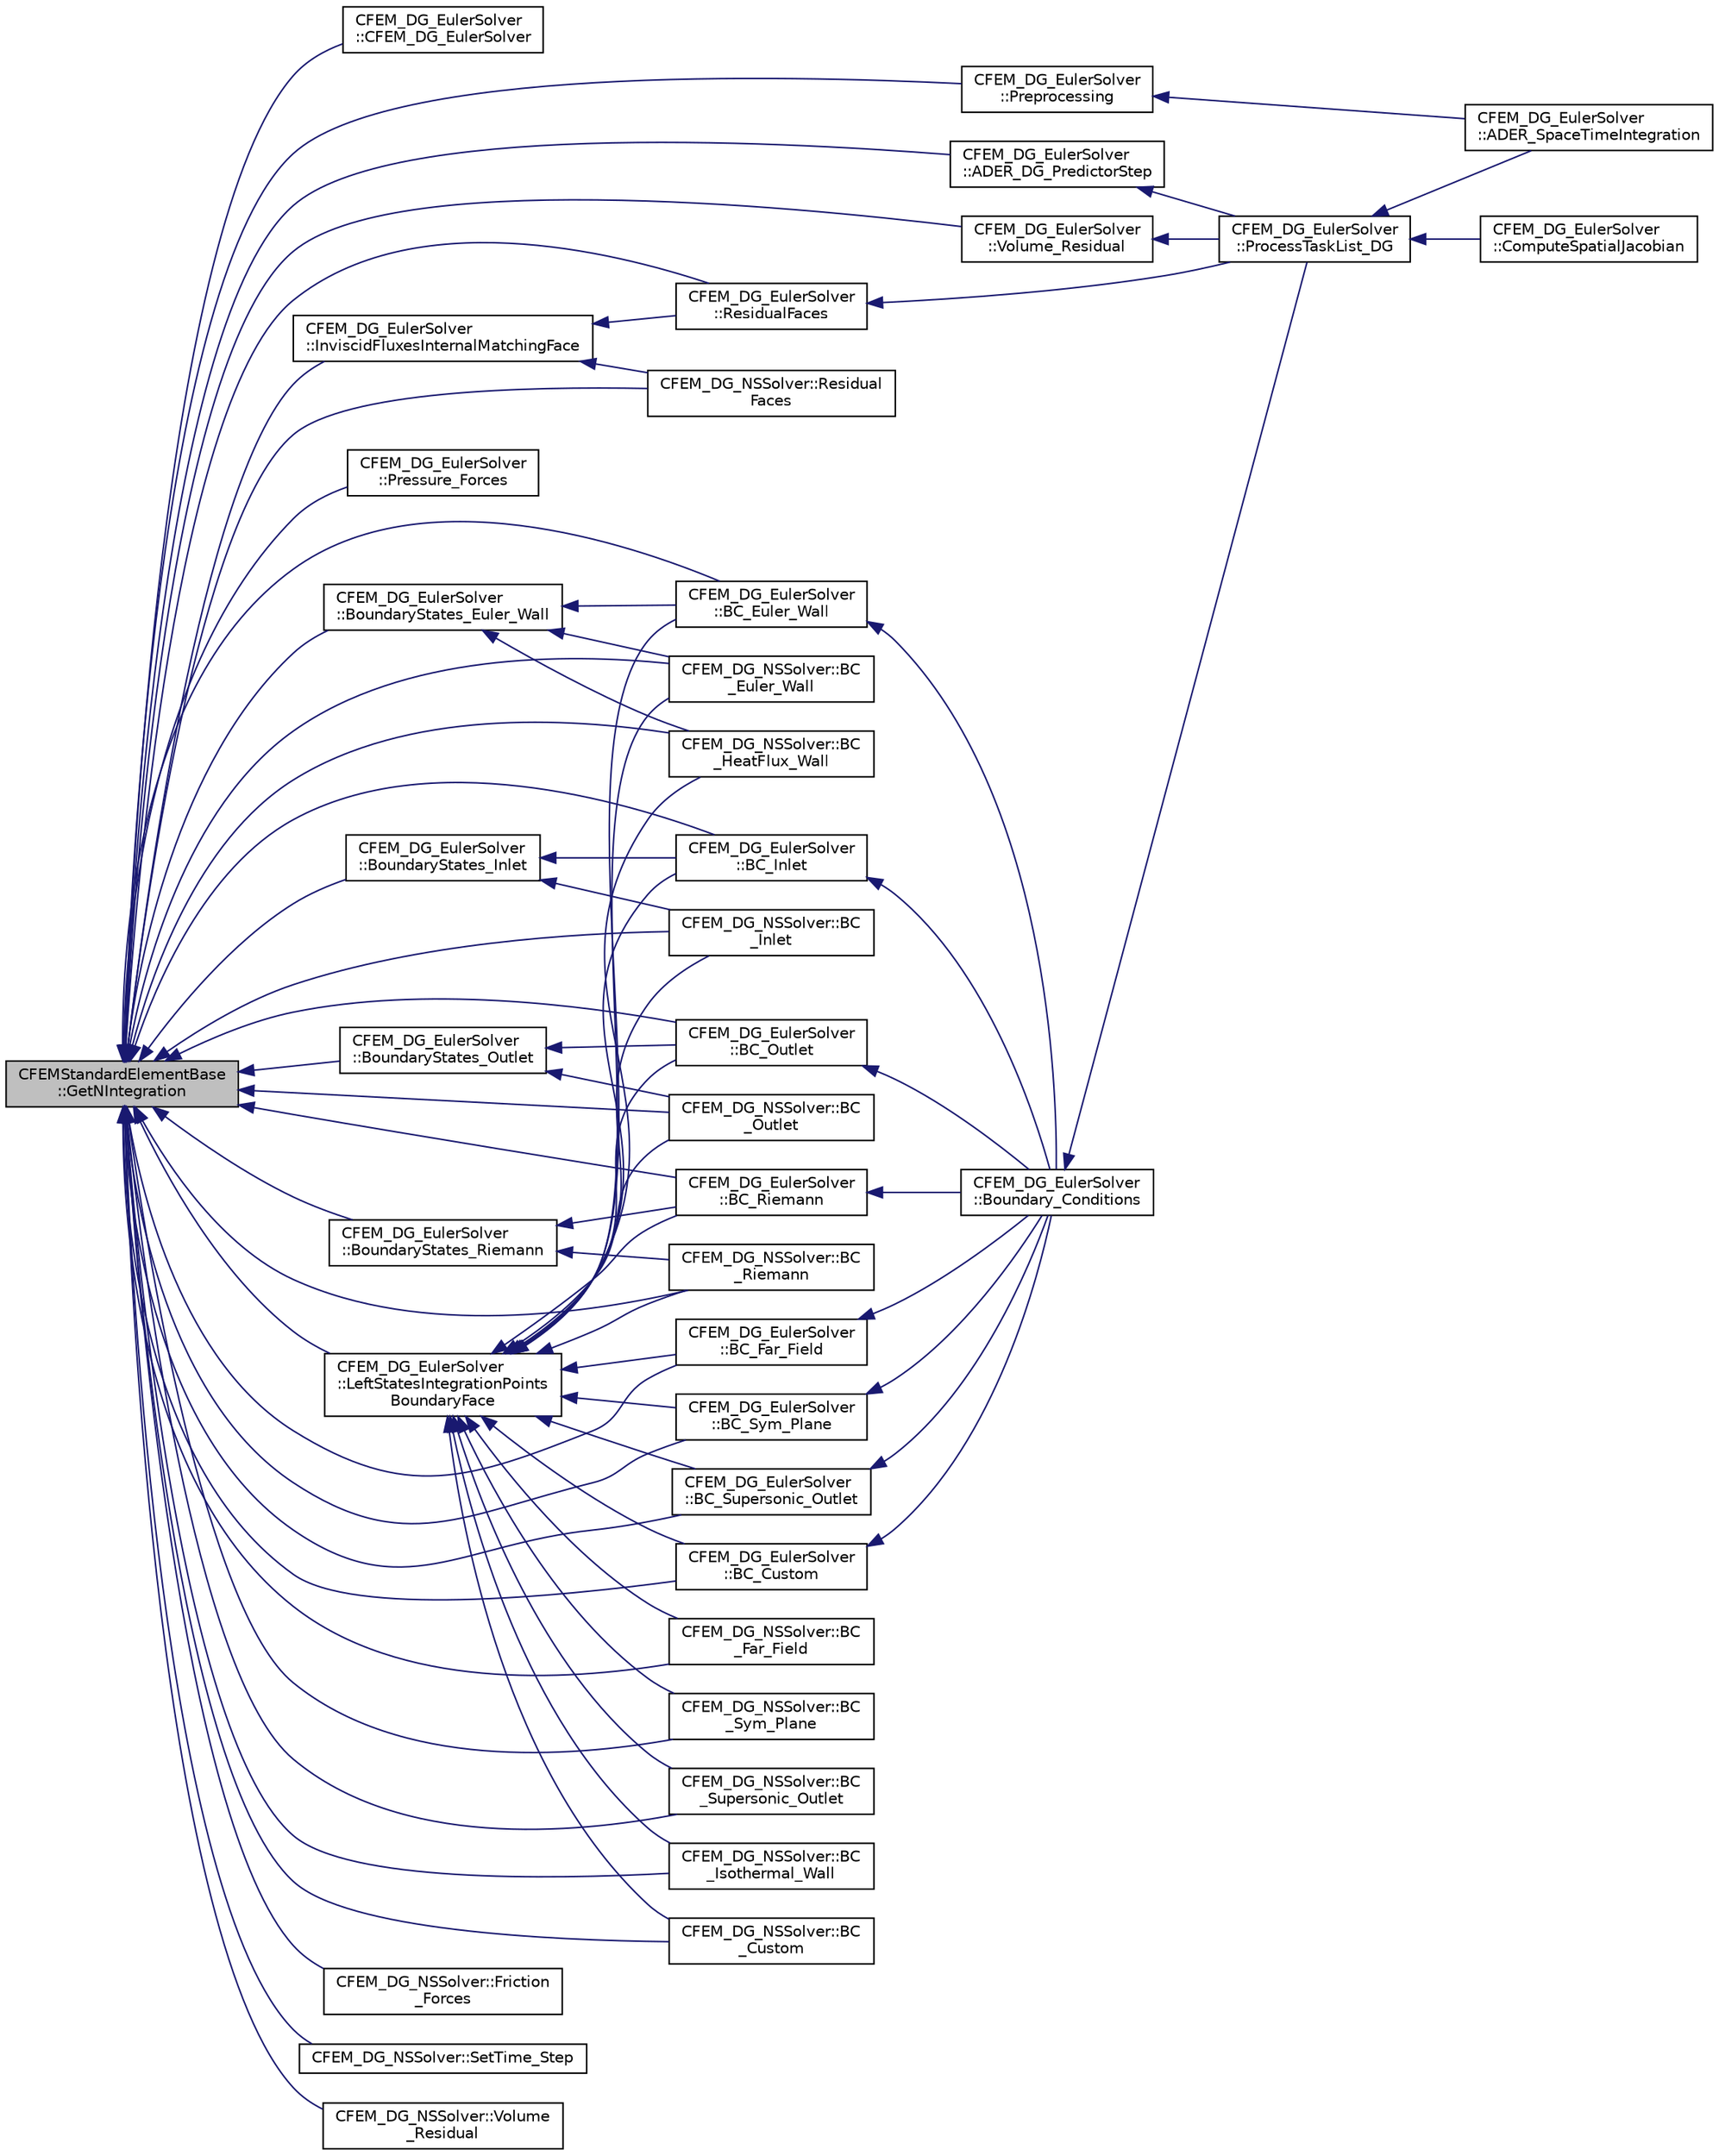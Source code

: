 digraph "CFEMStandardElementBase::GetNIntegration"
{
  edge [fontname="Helvetica",fontsize="10",labelfontname="Helvetica",labelfontsize="10"];
  node [fontname="Helvetica",fontsize="10",shape=record];
  rankdir="LR";
  Node62 [label="CFEMStandardElementBase\l::GetNIntegration",height=0.2,width=0.4,color="black", fillcolor="grey75", style="filled", fontcolor="black"];
  Node62 -> Node63 [dir="back",color="midnightblue",fontsize="10",style="solid",fontname="Helvetica"];
  Node63 [label="CFEM_DG_EulerSolver\l::CFEM_DG_EulerSolver",height=0.2,width=0.4,color="black", fillcolor="white", style="filled",URL="$class_c_f_e_m___d_g___euler_solver.html#a677fa998b78bd489a3f8bee0d56623dd"];
  Node62 -> Node64 [dir="back",color="midnightblue",fontsize="10",style="solid",fontname="Helvetica"];
  Node64 [label="CFEM_DG_EulerSolver\l::Preprocessing",height=0.2,width=0.4,color="black", fillcolor="white", style="filled",URL="$class_c_f_e_m___d_g___euler_solver.html#aeb9ecebe3a3192fa6a00b0dcdf88d469",tooltip="Compute primitive variables and their gradients. "];
  Node64 -> Node65 [dir="back",color="midnightblue",fontsize="10",style="solid",fontname="Helvetica"];
  Node65 [label="CFEM_DG_EulerSolver\l::ADER_SpaceTimeIntegration",height=0.2,width=0.4,color="black", fillcolor="white", style="filled",URL="$class_c_f_e_m___d_g___euler_solver.html#a7f0da04d44069701db2228210b91c59e",tooltip="Function, to carry out the space time integration for ADER with time accurate local time stepping..."];
  Node62 -> Node66 [dir="back",color="midnightblue",fontsize="10",style="solid",fontname="Helvetica"];
  Node66 [label="CFEM_DG_EulerSolver\l::ADER_DG_PredictorStep",height=0.2,width=0.4,color="black", fillcolor="white", style="filled",URL="$class_c_f_e_m___d_g___euler_solver.html#a53f3bd445632823baa18657a29553842",tooltip="Function, carries out the predictor step of the ADER-DG time integration. "];
  Node66 -> Node67 [dir="back",color="midnightblue",fontsize="10",style="solid",fontname="Helvetica"];
  Node67 [label="CFEM_DG_EulerSolver\l::ProcessTaskList_DG",height=0.2,width=0.4,color="black", fillcolor="white", style="filled",URL="$class_c_f_e_m___d_g___euler_solver.html#a651cad1a94f2024c75a1a8be347e3375",tooltip="Function, which processes the list of tasks to be executed by the DG solver. "];
  Node67 -> Node68 [dir="back",color="midnightblue",fontsize="10",style="solid",fontname="Helvetica"];
  Node68 [label="CFEM_DG_EulerSolver\l::ComputeSpatialJacobian",height=0.2,width=0.4,color="black", fillcolor="white", style="filled",URL="$class_c_f_e_m___d_g___euler_solver.html#ac59d8dae95e3c3cc3ab3feaeb9be4b22",tooltip="Function, which controls the computation of the spatial Jacobian. "];
  Node67 -> Node65 [dir="back",color="midnightblue",fontsize="10",style="solid",fontname="Helvetica"];
  Node62 -> Node69 [dir="back",color="midnightblue",fontsize="10",style="solid",fontname="Helvetica"];
  Node69 [label="CFEM_DG_EulerSolver\l::Volume_Residual",height=0.2,width=0.4,color="black", fillcolor="white", style="filled",URL="$class_c_f_e_m___d_g___euler_solver.html#ae6c2fff0649a4d8fd723ee9776778003",tooltip="Compute the volume contributions to the spatial residual. It is a virtual function, because this function is overruled for Navier-Stokes. "];
  Node69 -> Node67 [dir="back",color="midnightblue",fontsize="10",style="solid",fontname="Helvetica"];
  Node62 -> Node70 [dir="back",color="midnightblue",fontsize="10",style="solid",fontname="Helvetica"];
  Node70 [label="CFEM_DG_EulerSolver\l::ResidualFaces",height=0.2,width=0.4,color="black", fillcolor="white", style="filled",URL="$class_c_f_e_m___d_g___euler_solver.html#a8875e58364f55e735fc3732f545d5f29",tooltip="Compute the spatial residual for the given range of faces. It is a virtual function, because this function is overruled for Navier-Stokes. "];
  Node70 -> Node67 [dir="back",color="midnightblue",fontsize="10",style="solid",fontname="Helvetica"];
  Node62 -> Node71 [dir="back",color="midnightblue",fontsize="10",style="solid",fontname="Helvetica"];
  Node71 [label="CFEM_DG_EulerSolver\l::InviscidFluxesInternalMatchingFace",height=0.2,width=0.4,color="black", fillcolor="white", style="filled",URL="$class_c_f_e_m___d_g___euler_solver.html#ab7546cb31b73191bbac2b338c88cfbc4",tooltip="Function, which computes the inviscid fluxes in the face integration points of a chunk of matching in..."];
  Node71 -> Node70 [dir="back",color="midnightblue",fontsize="10",style="solid",fontname="Helvetica"];
  Node71 -> Node72 [dir="back",color="midnightblue",fontsize="10",style="solid",fontname="Helvetica"];
  Node72 [label="CFEM_DG_NSSolver::Residual\lFaces",height=0.2,width=0.4,color="black", fillcolor="white", style="filled",URL="$class_c_f_e_m___d_g___n_s_solver.html#a5afc06c0edede6e3917a6b24158930ba",tooltip="Compute the spatial residual for the given range of faces. "];
  Node62 -> Node73 [dir="back",color="midnightblue",fontsize="10",style="solid",fontname="Helvetica"];
  Node73 [label="CFEM_DG_EulerSolver\l::Pressure_Forces",height=0.2,width=0.4,color="black", fillcolor="white", style="filled",URL="$class_c_f_e_m___d_g___euler_solver.html#a5b3e068f83cbf3aeb8e6a4e02b4bf27b",tooltip="Compute the pressure forces and all the adimensional coefficients. "];
  Node62 -> Node74 [dir="back",color="midnightblue",fontsize="10",style="solid",fontname="Helvetica"];
  Node74 [label="CFEM_DG_EulerSolver\l::BoundaryStates_Euler_Wall",height=0.2,width=0.4,color="black", fillcolor="white", style="filled",URL="$class_c_f_e_m___d_g___euler_solver.html#a5d32e85923daf35ff0126d5f716ff9ec",tooltip="Function, which computes the boundary states in the integration points of the boundary face by applyi..."];
  Node74 -> Node75 [dir="back",color="midnightblue",fontsize="10",style="solid",fontname="Helvetica"];
  Node75 [label="CFEM_DG_EulerSolver\l::BC_Euler_Wall",height=0.2,width=0.4,color="black", fillcolor="white", style="filled",URL="$class_c_f_e_m___d_g___euler_solver.html#a8f81a6011b17cbb65c8be69d517e8faf",tooltip="Impose via the residual the Euler wall boundary condition. It is a virtual function, because for Navier-Stokes it is overwritten. "];
  Node75 -> Node76 [dir="back",color="midnightblue",fontsize="10",style="solid",fontname="Helvetica"];
  Node76 [label="CFEM_DG_EulerSolver\l::Boundary_Conditions",height=0.2,width=0.4,color="black", fillcolor="white", style="filled",URL="$class_c_f_e_m___d_g___euler_solver.html#ae37f8eba6d7793bc4edb5de6e26f992d",tooltip="Function, which computes the spatial residual for the DG discretization. "];
  Node76 -> Node67 [dir="back",color="midnightblue",fontsize="10",style="solid",fontname="Helvetica"];
  Node74 -> Node77 [dir="back",color="midnightblue",fontsize="10",style="solid",fontname="Helvetica"];
  Node77 [label="CFEM_DG_NSSolver::BC\l_Euler_Wall",height=0.2,width=0.4,color="black", fillcolor="white", style="filled",URL="$class_c_f_e_m___d_g___n_s_solver.html#a93ed201e11f8456abfc0a57841b781a7",tooltip="Impose via the residual the Euler wall boundary condition. "];
  Node74 -> Node78 [dir="back",color="midnightblue",fontsize="10",style="solid",fontname="Helvetica"];
  Node78 [label="CFEM_DG_NSSolver::BC\l_HeatFlux_Wall",height=0.2,width=0.4,color="black", fillcolor="white", style="filled",URL="$class_c_f_e_m___d_g___n_s_solver.html#a7cc49cd695dcd974a1d791de72502323",tooltip="Impose a constant heat-flux condition at the wall. "];
  Node62 -> Node79 [dir="back",color="midnightblue",fontsize="10",style="solid",fontname="Helvetica"];
  Node79 [label="CFEM_DG_EulerSolver\l::BoundaryStates_Inlet",height=0.2,width=0.4,color="black", fillcolor="white", style="filled",URL="$class_c_f_e_m___d_g___euler_solver.html#af993f01423bbb8e24b8c2bb565bf55eb",tooltip="Function, which computes the boundary states in the integration points of the boundary face by applyi..."];
  Node79 -> Node80 [dir="back",color="midnightblue",fontsize="10",style="solid",fontname="Helvetica"];
  Node80 [label="CFEM_DG_EulerSolver\l::BC_Inlet",height=0.2,width=0.4,color="black", fillcolor="white", style="filled",URL="$class_c_f_e_m___d_g___euler_solver.html#ade8441a575543603f4e4218fb52e33a2",tooltip="Impose the subsonic inlet boundary condition. It is a virtual function, because for Navier-Stokes it ..."];
  Node80 -> Node76 [dir="back",color="midnightblue",fontsize="10",style="solid",fontname="Helvetica"];
  Node79 -> Node81 [dir="back",color="midnightblue",fontsize="10",style="solid",fontname="Helvetica"];
  Node81 [label="CFEM_DG_NSSolver::BC\l_Inlet",height=0.2,width=0.4,color="black", fillcolor="white", style="filled",URL="$class_c_f_e_m___d_g___n_s_solver.html#a2865905d6ed26dcd2d2d850db9366d05",tooltip="Impose the subsonic inlet boundary condition. "];
  Node62 -> Node82 [dir="back",color="midnightblue",fontsize="10",style="solid",fontname="Helvetica"];
  Node82 [label="CFEM_DG_EulerSolver\l::BoundaryStates_Outlet",height=0.2,width=0.4,color="black", fillcolor="white", style="filled",URL="$class_c_f_e_m___d_g___euler_solver.html#a3233306f97b6173c5c109cae04a4c9be",tooltip="Function, which computes the boundary states in the integration points of the boundary face by applyi..."];
  Node82 -> Node83 [dir="back",color="midnightblue",fontsize="10",style="solid",fontname="Helvetica"];
  Node83 [label="CFEM_DG_EulerSolver\l::BC_Outlet",height=0.2,width=0.4,color="black", fillcolor="white", style="filled",URL="$class_c_f_e_m___d_g___euler_solver.html#a869796e928f7618ea7f47d9ebc80cf76",tooltip="Impose the outlet boundary condition.It is a virtual function, because for Navier-Stokes it is overwr..."];
  Node83 -> Node76 [dir="back",color="midnightblue",fontsize="10",style="solid",fontname="Helvetica"];
  Node82 -> Node84 [dir="back",color="midnightblue",fontsize="10",style="solid",fontname="Helvetica"];
  Node84 [label="CFEM_DG_NSSolver::BC\l_Outlet",height=0.2,width=0.4,color="black", fillcolor="white", style="filled",URL="$class_c_f_e_m___d_g___n_s_solver.html#ae6136de48e182fc62658c9250e01c674",tooltip="Impose the outlet boundary condition. "];
  Node62 -> Node85 [dir="back",color="midnightblue",fontsize="10",style="solid",fontname="Helvetica"];
  Node85 [label="CFEM_DG_EulerSolver\l::BoundaryStates_Riemann",height=0.2,width=0.4,color="black", fillcolor="white", style="filled",URL="$class_c_f_e_m___d_g___euler_solver.html#a5bfdc0bca1daa8e5d716d4fc3c7f5867",tooltip="Function, which computes the boundary states in the integration points of the boundary face by applyi..."];
  Node85 -> Node86 [dir="back",color="midnightblue",fontsize="10",style="solid",fontname="Helvetica"];
  Node86 [label="CFEM_DG_EulerSolver\l::BC_Riemann",height=0.2,width=0.4,color="black", fillcolor="white", style="filled",URL="$class_c_f_e_m___d_g___euler_solver.html#aaff04081aba8d9e24f0e615161e8020f",tooltip="Impose the boundary condition using characteristic reconstruction. It is a virtual function..."];
  Node86 -> Node76 [dir="back",color="midnightblue",fontsize="10",style="solid",fontname="Helvetica"];
  Node85 -> Node87 [dir="back",color="midnightblue",fontsize="10",style="solid",fontname="Helvetica"];
  Node87 [label="CFEM_DG_NSSolver::BC\l_Riemann",height=0.2,width=0.4,color="black", fillcolor="white", style="filled",URL="$class_c_f_e_m___d_g___n_s_solver.html#afa0326d05f194eaacbb86e6231b27dd4",tooltip="Impose the boundary condition using characteristic reconstruction. "];
  Node62 -> Node75 [dir="back",color="midnightblue",fontsize="10",style="solid",fontname="Helvetica"];
  Node62 -> Node88 [dir="back",color="midnightblue",fontsize="10",style="solid",fontname="Helvetica"];
  Node88 [label="CFEM_DG_EulerSolver\l::BC_Far_Field",height=0.2,width=0.4,color="black", fillcolor="white", style="filled",URL="$class_c_f_e_m___d_g___euler_solver.html#a48b8a50d3e9deee07bd02a30249f6f6d",tooltip="Impose the far-field boundary condition. It is a virtual function, because for Navier-Stokes it is ov..."];
  Node88 -> Node76 [dir="back",color="midnightblue",fontsize="10",style="solid",fontname="Helvetica"];
  Node62 -> Node89 [dir="back",color="midnightblue",fontsize="10",style="solid",fontname="Helvetica"];
  Node89 [label="CFEM_DG_EulerSolver\l::BC_Sym_Plane",height=0.2,width=0.4,color="black", fillcolor="white", style="filled",URL="$class_c_f_e_m___d_g___euler_solver.html#a002d30c9052117b77a33d1f290b1195b",tooltip="Impose the symmetry boundary condition. It is a virtual function, because for Navier-Stokes it is ove..."];
  Node89 -> Node76 [dir="back",color="midnightblue",fontsize="10",style="solid",fontname="Helvetica"];
  Node62 -> Node90 [dir="back",color="midnightblue",fontsize="10",style="solid",fontname="Helvetica"];
  Node90 [label="CFEM_DG_EulerSolver\l::BC_Supersonic_Outlet",height=0.2,width=0.4,color="black", fillcolor="white", style="filled",URL="$class_c_f_e_m___d_g___euler_solver.html#a99232a4f053e949762b0919a6c288c73",tooltip="Impose the supersonic outlet boundary condition. It is a virtual function, because for Navier-Stokes ..."];
  Node90 -> Node76 [dir="back",color="midnightblue",fontsize="10",style="solid",fontname="Helvetica"];
  Node62 -> Node80 [dir="back",color="midnightblue",fontsize="10",style="solid",fontname="Helvetica"];
  Node62 -> Node83 [dir="back",color="midnightblue",fontsize="10",style="solid",fontname="Helvetica"];
  Node62 -> Node86 [dir="back",color="midnightblue",fontsize="10",style="solid",fontname="Helvetica"];
  Node62 -> Node91 [dir="back",color="midnightblue",fontsize="10",style="solid",fontname="Helvetica"];
  Node91 [label="CFEM_DG_EulerSolver\l::BC_Custom",height=0.2,width=0.4,color="black", fillcolor="white", style="filled",URL="$class_c_f_e_m___d_g___euler_solver.html#a0e63fc77fc810025d45bfd8e0bf4d6dd",tooltip="Impose the user customized boundary condition. It is a virtual function, because for Navier-Stokes it..."];
  Node91 -> Node76 [dir="back",color="midnightblue",fontsize="10",style="solid",fontname="Helvetica"];
  Node62 -> Node92 [dir="back",color="midnightblue",fontsize="10",style="solid",fontname="Helvetica"];
  Node92 [label="CFEM_DG_EulerSolver\l::LeftStatesIntegrationPoints\lBoundaryFace",height=0.2,width=0.4,color="black", fillcolor="white", style="filled",URL="$class_c_f_e_m___d_g___euler_solver.html#a79debb4e2ee70feac94e9a420705dbf9",tooltip="Function, which computes the left state of a boundary face. "];
  Node92 -> Node75 [dir="back",color="midnightblue",fontsize="10",style="solid",fontname="Helvetica"];
  Node92 -> Node88 [dir="back",color="midnightblue",fontsize="10",style="solid",fontname="Helvetica"];
  Node92 -> Node89 [dir="back",color="midnightblue",fontsize="10",style="solid",fontname="Helvetica"];
  Node92 -> Node90 [dir="back",color="midnightblue",fontsize="10",style="solid",fontname="Helvetica"];
  Node92 -> Node80 [dir="back",color="midnightblue",fontsize="10",style="solid",fontname="Helvetica"];
  Node92 -> Node83 [dir="back",color="midnightblue",fontsize="10",style="solid",fontname="Helvetica"];
  Node92 -> Node86 [dir="back",color="midnightblue",fontsize="10",style="solid",fontname="Helvetica"];
  Node92 -> Node91 [dir="back",color="midnightblue",fontsize="10",style="solid",fontname="Helvetica"];
  Node92 -> Node77 [dir="back",color="midnightblue",fontsize="10",style="solid",fontname="Helvetica"];
  Node92 -> Node93 [dir="back",color="midnightblue",fontsize="10",style="solid",fontname="Helvetica"];
  Node93 [label="CFEM_DG_NSSolver::BC\l_Far_Field",height=0.2,width=0.4,color="black", fillcolor="white", style="filled",URL="$class_c_f_e_m___d_g___n_s_solver.html#a123ec948e378e84eca5f772d28aec0d2",tooltip="Impose the far-field boundary condition. "];
  Node92 -> Node94 [dir="back",color="midnightblue",fontsize="10",style="solid",fontname="Helvetica"];
  Node94 [label="CFEM_DG_NSSolver::BC\l_Sym_Plane",height=0.2,width=0.4,color="black", fillcolor="white", style="filled",URL="$class_c_f_e_m___d_g___n_s_solver.html#a148134abb8821df7c68a8f9adedbe851",tooltip="Impose the symmetry boundary condition using the residual. "];
  Node92 -> Node95 [dir="back",color="midnightblue",fontsize="10",style="solid",fontname="Helvetica"];
  Node95 [label="CFEM_DG_NSSolver::BC\l_Supersonic_Outlet",height=0.2,width=0.4,color="black", fillcolor="white", style="filled",URL="$class_c_f_e_m___d_g___n_s_solver.html#a5559128bafcbb12f3f87601eca580ec5",tooltip="Impose the supersonic outlet boundary condition. "];
  Node92 -> Node81 [dir="back",color="midnightblue",fontsize="10",style="solid",fontname="Helvetica"];
  Node92 -> Node84 [dir="back",color="midnightblue",fontsize="10",style="solid",fontname="Helvetica"];
  Node92 -> Node78 [dir="back",color="midnightblue",fontsize="10",style="solid",fontname="Helvetica"];
  Node92 -> Node96 [dir="back",color="midnightblue",fontsize="10",style="solid",fontname="Helvetica"];
  Node96 [label="CFEM_DG_NSSolver::BC\l_Isothermal_Wall",height=0.2,width=0.4,color="black", fillcolor="white", style="filled",URL="$class_c_f_e_m___d_g___n_s_solver.html#abcb36132263699c73988c03ca324e290",tooltip="Impose an isothermal condition at the wall. "];
  Node92 -> Node87 [dir="back",color="midnightblue",fontsize="10",style="solid",fontname="Helvetica"];
  Node92 -> Node97 [dir="back",color="midnightblue",fontsize="10",style="solid",fontname="Helvetica"];
  Node97 [label="CFEM_DG_NSSolver::BC\l_Custom",height=0.2,width=0.4,color="black", fillcolor="white", style="filled",URL="$class_c_f_e_m___d_g___n_s_solver.html#a8e27fad06f1bde21670f2e2990d3027e",tooltip="Impose the user customized boundary condition. "];
  Node62 -> Node98 [dir="back",color="midnightblue",fontsize="10",style="solid",fontname="Helvetica"];
  Node98 [label="CFEM_DG_NSSolver::Friction\l_Forces",height=0.2,width=0.4,color="black", fillcolor="white", style="filled",URL="$class_c_f_e_m___d_g___n_s_solver.html#a15cec95ab40ebb36ee69bc5f58840cf3",tooltip="Compute the viscous forces and all the addimensional coefficients. "];
  Node62 -> Node99 [dir="back",color="midnightblue",fontsize="10",style="solid",fontname="Helvetica"];
  Node99 [label="CFEM_DG_NSSolver::SetTime_Step",height=0.2,width=0.4,color="black", fillcolor="white", style="filled",URL="$class_c_f_e_m___d_g___n_s_solver.html#a993de2bb61a532e9d1508bae98dd3a12",tooltip="Function to compute the time step for solving the Navier-Stokes equations. "];
  Node62 -> Node100 [dir="back",color="midnightblue",fontsize="10",style="solid",fontname="Helvetica"];
  Node100 [label="CFEM_DG_NSSolver::Volume\l_Residual",height=0.2,width=0.4,color="black", fillcolor="white", style="filled",URL="$class_c_f_e_m___d_g___n_s_solver.html#ac62df058348ffee37a945bcc3a66745b",tooltip="Compute the volume contributions to the spatial residual. "];
  Node62 -> Node72 [dir="back",color="midnightblue",fontsize="10",style="solid",fontname="Helvetica"];
  Node62 -> Node77 [dir="back",color="midnightblue",fontsize="10",style="solid",fontname="Helvetica"];
  Node62 -> Node93 [dir="back",color="midnightblue",fontsize="10",style="solid",fontname="Helvetica"];
  Node62 -> Node94 [dir="back",color="midnightblue",fontsize="10",style="solid",fontname="Helvetica"];
  Node62 -> Node95 [dir="back",color="midnightblue",fontsize="10",style="solid",fontname="Helvetica"];
  Node62 -> Node81 [dir="back",color="midnightblue",fontsize="10",style="solid",fontname="Helvetica"];
  Node62 -> Node84 [dir="back",color="midnightblue",fontsize="10",style="solid",fontname="Helvetica"];
  Node62 -> Node78 [dir="back",color="midnightblue",fontsize="10",style="solid",fontname="Helvetica"];
  Node62 -> Node96 [dir="back",color="midnightblue",fontsize="10",style="solid",fontname="Helvetica"];
  Node62 -> Node87 [dir="back",color="midnightblue",fontsize="10",style="solid",fontname="Helvetica"];
  Node62 -> Node97 [dir="back",color="midnightblue",fontsize="10",style="solid",fontname="Helvetica"];
}
